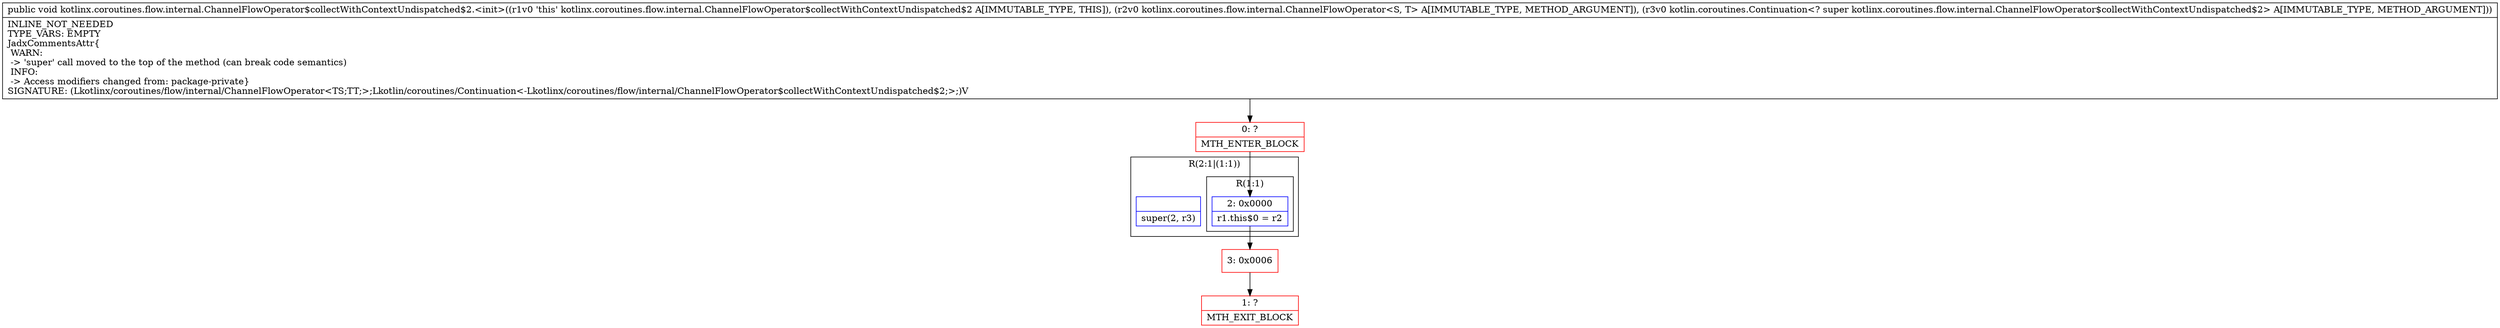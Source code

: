 digraph "CFG forkotlinx.coroutines.flow.internal.ChannelFlowOperator$collectWithContextUndispatched$2.\<init\>(Lkotlinx\/coroutines\/flow\/internal\/ChannelFlowOperator;Lkotlin\/coroutines\/Continuation;)V" {
subgraph cluster_Region_1777887841 {
label = "R(2:1|(1:1))";
node [shape=record,color=blue];
Node_InsnContainer_2032317288 [shape=record,label="{|super(2, r3)\l}"];
subgraph cluster_Region_2090159585 {
label = "R(1:1)";
node [shape=record,color=blue];
Node_2 [shape=record,label="{2\:\ 0x0000|r1.this$0 = r2\l}"];
}
}
Node_0 [shape=record,color=red,label="{0\:\ ?|MTH_ENTER_BLOCK\l}"];
Node_3 [shape=record,color=red,label="{3\:\ 0x0006}"];
Node_1 [shape=record,color=red,label="{1\:\ ?|MTH_EXIT_BLOCK\l}"];
MethodNode[shape=record,label="{public void kotlinx.coroutines.flow.internal.ChannelFlowOperator$collectWithContextUndispatched$2.\<init\>((r1v0 'this' kotlinx.coroutines.flow.internal.ChannelFlowOperator$collectWithContextUndispatched$2 A[IMMUTABLE_TYPE, THIS]), (r2v0 kotlinx.coroutines.flow.internal.ChannelFlowOperator\<S, T\> A[IMMUTABLE_TYPE, METHOD_ARGUMENT]), (r3v0 kotlin.coroutines.Continuation\<? super kotlinx.coroutines.flow.internal.ChannelFlowOperator$collectWithContextUndispatched$2\> A[IMMUTABLE_TYPE, METHOD_ARGUMENT]))  | INLINE_NOT_NEEDED\lTYPE_VARS: EMPTY\lJadxCommentsAttr\{\l WARN: \l \-\> 'super' call moved to the top of the method (can break code semantics)\l INFO: \l \-\> Access modifiers changed from: package\-private\}\lSIGNATURE: (Lkotlinx\/coroutines\/flow\/internal\/ChannelFlowOperator\<TS;TT;\>;Lkotlin\/coroutines\/Continuation\<\-Lkotlinx\/coroutines\/flow\/internal\/ChannelFlowOperator$collectWithContextUndispatched$2;\>;)V\l}"];
MethodNode -> Node_0;Node_2 -> Node_3;
Node_0 -> Node_2;
Node_3 -> Node_1;
}

